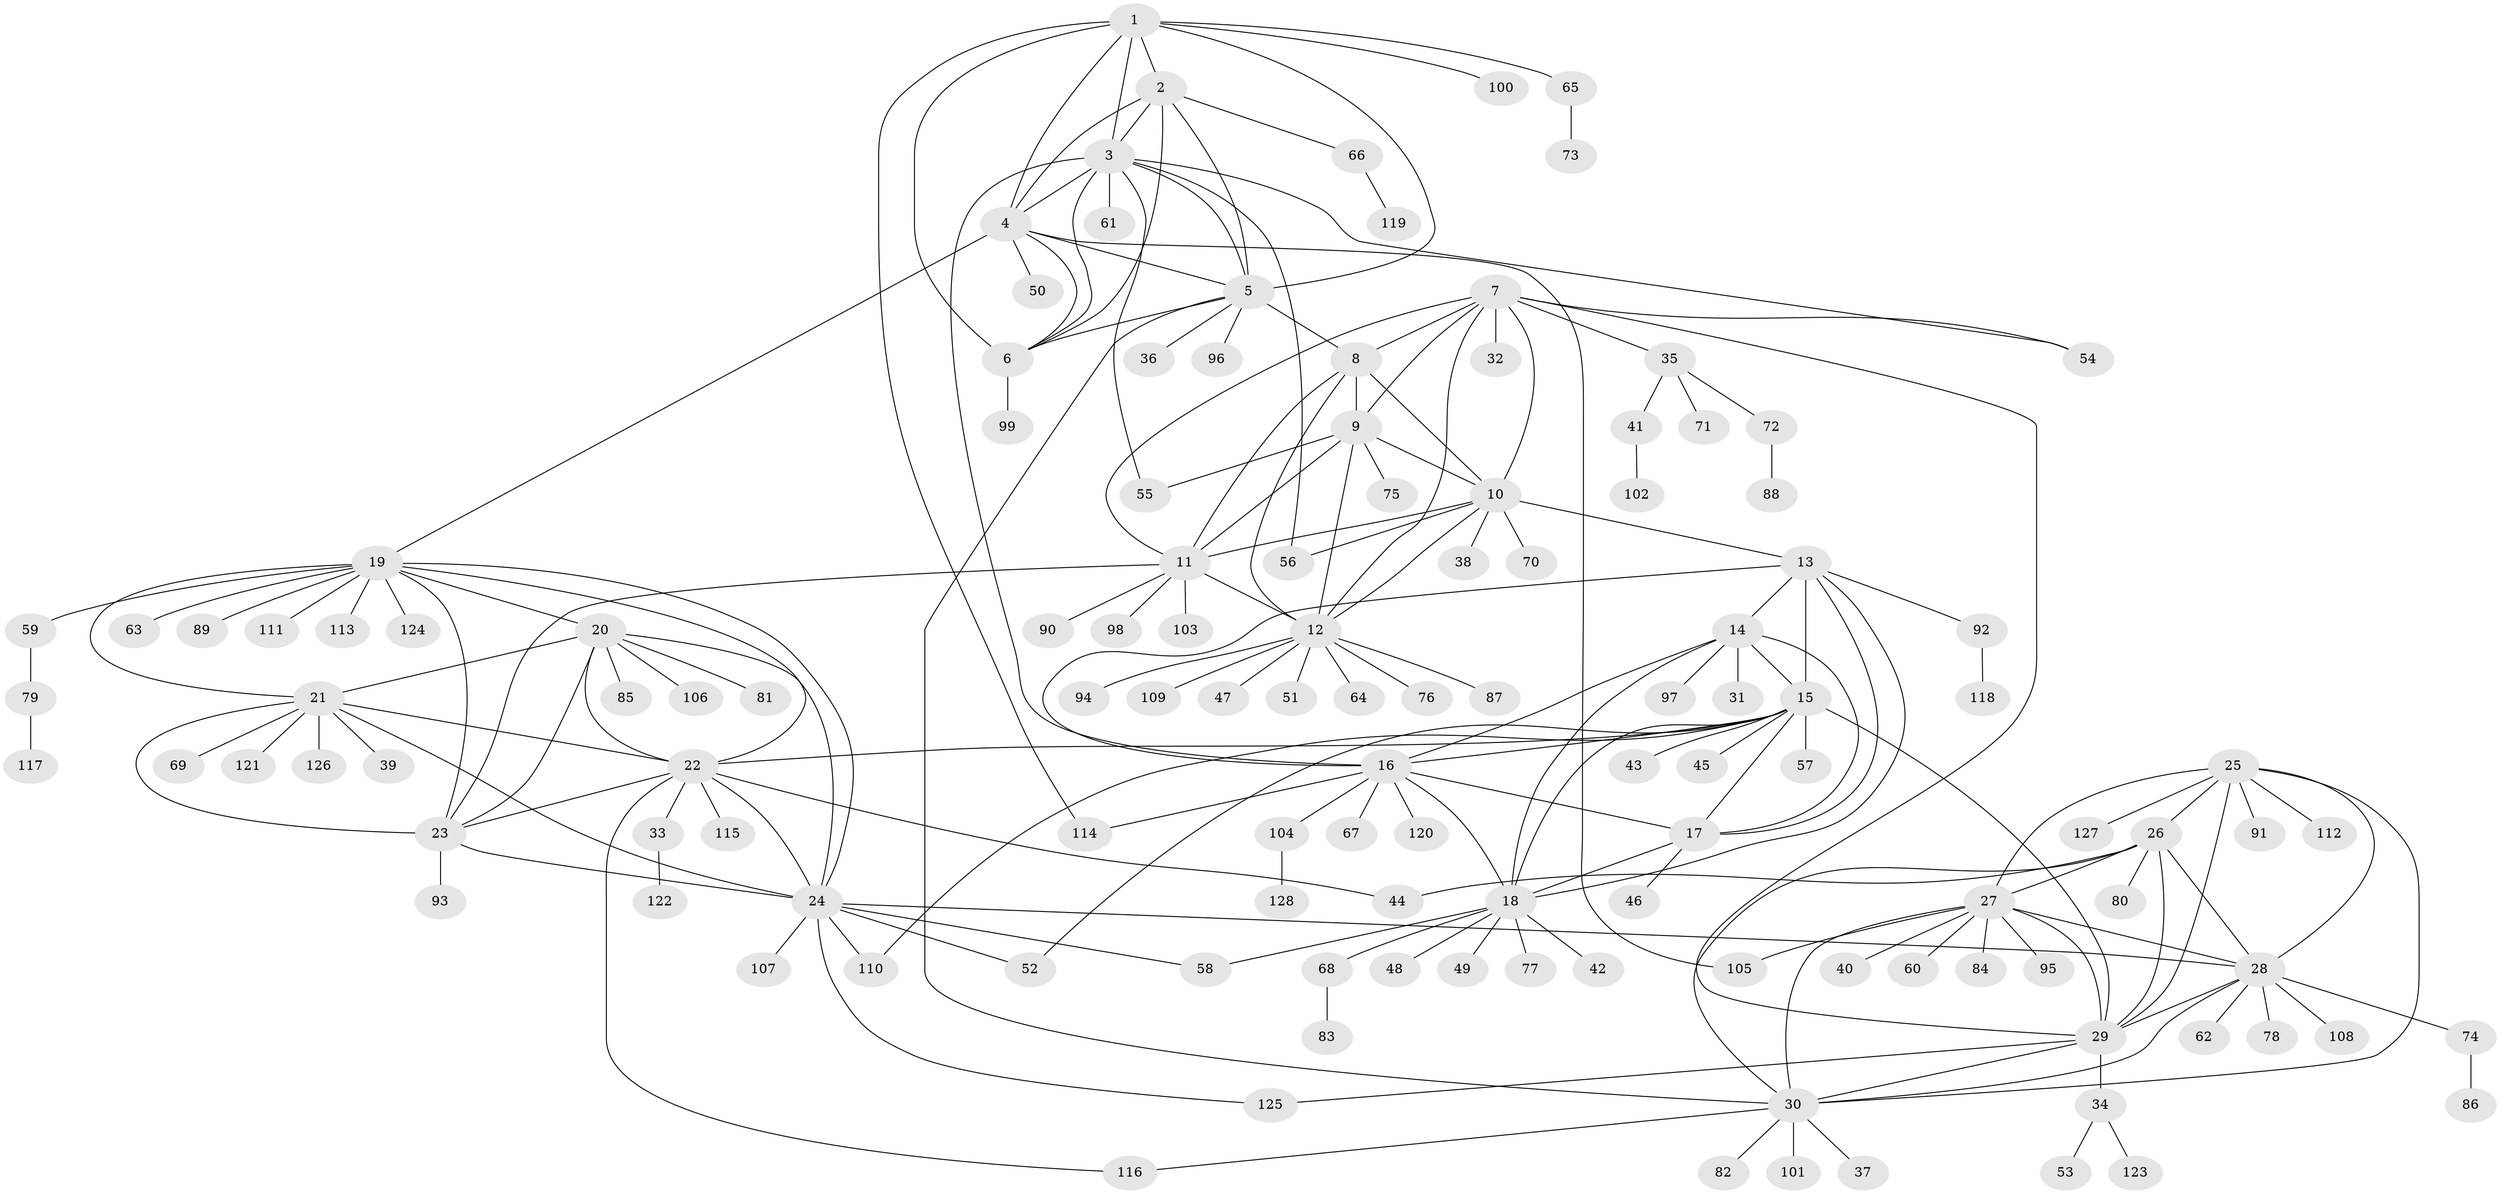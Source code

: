 // Generated by graph-tools (version 1.1) at 2025/02/03/09/25 03:02:32]
// undirected, 128 vertices, 194 edges
graph export_dot {
graph [start="1"]
  node [color=gray90,style=filled];
  1;
  2;
  3;
  4;
  5;
  6;
  7;
  8;
  9;
  10;
  11;
  12;
  13;
  14;
  15;
  16;
  17;
  18;
  19;
  20;
  21;
  22;
  23;
  24;
  25;
  26;
  27;
  28;
  29;
  30;
  31;
  32;
  33;
  34;
  35;
  36;
  37;
  38;
  39;
  40;
  41;
  42;
  43;
  44;
  45;
  46;
  47;
  48;
  49;
  50;
  51;
  52;
  53;
  54;
  55;
  56;
  57;
  58;
  59;
  60;
  61;
  62;
  63;
  64;
  65;
  66;
  67;
  68;
  69;
  70;
  71;
  72;
  73;
  74;
  75;
  76;
  77;
  78;
  79;
  80;
  81;
  82;
  83;
  84;
  85;
  86;
  87;
  88;
  89;
  90;
  91;
  92;
  93;
  94;
  95;
  96;
  97;
  98;
  99;
  100;
  101;
  102;
  103;
  104;
  105;
  106;
  107;
  108;
  109;
  110;
  111;
  112;
  113;
  114;
  115;
  116;
  117;
  118;
  119;
  120;
  121;
  122;
  123;
  124;
  125;
  126;
  127;
  128;
  1 -- 2;
  1 -- 3;
  1 -- 4;
  1 -- 5;
  1 -- 6;
  1 -- 65;
  1 -- 100;
  1 -- 114;
  2 -- 3;
  2 -- 4;
  2 -- 5;
  2 -- 6;
  2 -- 66;
  3 -- 4;
  3 -- 5;
  3 -- 6;
  3 -- 16;
  3 -- 54;
  3 -- 55;
  3 -- 56;
  3 -- 61;
  4 -- 5;
  4 -- 6;
  4 -- 19;
  4 -- 50;
  4 -- 105;
  5 -- 6;
  5 -- 8;
  5 -- 30;
  5 -- 36;
  5 -- 96;
  6 -- 99;
  7 -- 8;
  7 -- 9;
  7 -- 10;
  7 -- 11;
  7 -- 12;
  7 -- 29;
  7 -- 32;
  7 -- 35;
  7 -- 54;
  8 -- 9;
  8 -- 10;
  8 -- 11;
  8 -- 12;
  9 -- 10;
  9 -- 11;
  9 -- 12;
  9 -- 55;
  9 -- 75;
  10 -- 11;
  10 -- 12;
  10 -- 13;
  10 -- 38;
  10 -- 56;
  10 -- 70;
  11 -- 12;
  11 -- 23;
  11 -- 90;
  11 -- 98;
  11 -- 103;
  12 -- 47;
  12 -- 51;
  12 -- 64;
  12 -- 76;
  12 -- 87;
  12 -- 94;
  12 -- 109;
  13 -- 14;
  13 -- 15;
  13 -- 16;
  13 -- 17;
  13 -- 18;
  13 -- 92;
  14 -- 15;
  14 -- 16;
  14 -- 17;
  14 -- 18;
  14 -- 31;
  14 -- 97;
  15 -- 16;
  15 -- 17;
  15 -- 18;
  15 -- 22;
  15 -- 29;
  15 -- 43;
  15 -- 45;
  15 -- 52;
  15 -- 57;
  15 -- 110;
  16 -- 17;
  16 -- 18;
  16 -- 67;
  16 -- 104;
  16 -- 114;
  16 -- 120;
  17 -- 18;
  17 -- 46;
  18 -- 42;
  18 -- 48;
  18 -- 49;
  18 -- 58;
  18 -- 68;
  18 -- 77;
  19 -- 20;
  19 -- 21;
  19 -- 22;
  19 -- 23;
  19 -- 24;
  19 -- 59;
  19 -- 63;
  19 -- 89;
  19 -- 111;
  19 -- 113;
  19 -- 124;
  20 -- 21;
  20 -- 22;
  20 -- 23;
  20 -- 24;
  20 -- 81;
  20 -- 85;
  20 -- 106;
  21 -- 22;
  21 -- 23;
  21 -- 24;
  21 -- 39;
  21 -- 69;
  21 -- 121;
  21 -- 126;
  22 -- 23;
  22 -- 24;
  22 -- 33;
  22 -- 44;
  22 -- 115;
  22 -- 116;
  23 -- 24;
  23 -- 93;
  24 -- 28;
  24 -- 52;
  24 -- 58;
  24 -- 107;
  24 -- 110;
  24 -- 125;
  25 -- 26;
  25 -- 27;
  25 -- 28;
  25 -- 29;
  25 -- 30;
  25 -- 91;
  25 -- 112;
  25 -- 127;
  26 -- 27;
  26 -- 28;
  26 -- 29;
  26 -- 30;
  26 -- 44;
  26 -- 80;
  27 -- 28;
  27 -- 29;
  27 -- 30;
  27 -- 40;
  27 -- 60;
  27 -- 84;
  27 -- 95;
  27 -- 105;
  28 -- 29;
  28 -- 30;
  28 -- 62;
  28 -- 74;
  28 -- 78;
  28 -- 108;
  29 -- 30;
  29 -- 34;
  29 -- 125;
  30 -- 37;
  30 -- 82;
  30 -- 101;
  30 -- 116;
  33 -- 122;
  34 -- 53;
  34 -- 123;
  35 -- 41;
  35 -- 71;
  35 -- 72;
  41 -- 102;
  59 -- 79;
  65 -- 73;
  66 -- 119;
  68 -- 83;
  72 -- 88;
  74 -- 86;
  79 -- 117;
  92 -- 118;
  104 -- 128;
}
